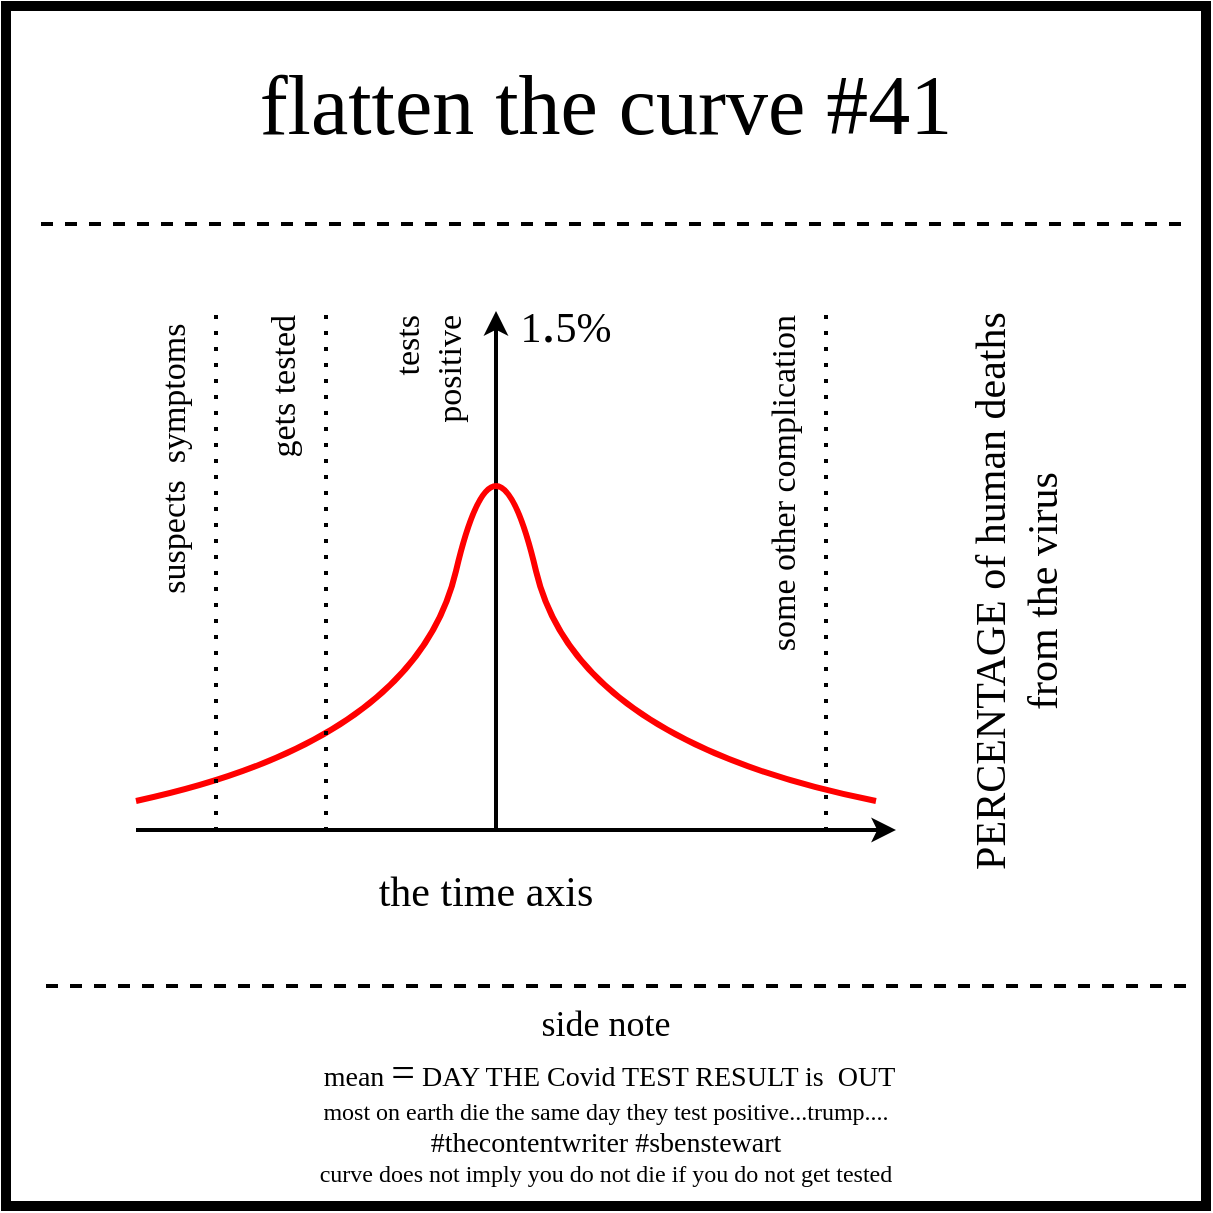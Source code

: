 <mxfile version="13.7.3" type="device"><diagram id="dX7Dphyso45SB9-RoEhv" name="Page-1"><mxGraphModel dx="1865" dy="1757" grid="1" gridSize="10" guides="1" tooltips="1" connect="1" arrows="1" fold="1" page="1" pageScale="1" pageWidth="827" pageHeight="1169" math="0" shadow="0" extFonts="xkcd^proxy?url=http%3A%2F%2Fxkcd.com%2F1350%2Fxkcd-Regular.otf"><root><mxCell id="0"/><mxCell id="1" parent="0"/><mxCell id="nfxZPmU7g6QgWNAvG-ER-2" value="" style="whiteSpace=wrap;html=1;aspect=fixed;strokeWidth=5;fillColor=none;fontFamily=xkcd;FType=w;" parent="1" vertex="1"><mxGeometry x="-430" y="-90" width="600" height="600" as="geometry"/></mxCell><mxCell id="8b6ggLF4gSHIukh4vJdm-18" value="&lt;font&gt;&lt;font style=&quot;font-size: 42px&quot;&gt;flatten the curve #41&lt;/font&gt;&lt;br&gt;&lt;/font&gt;" style="text;html=1;strokeColor=none;fillColor=none;align=center;verticalAlign=middle;whiteSpace=wrap;rounded=0;fontFamily=xkcd;FType=w;" parent="1" vertex="1"><mxGeometry x="-415" y="-50" width="570" height="20" as="geometry"/></mxCell><mxCell id="8b6ggLF4gSHIukh4vJdm-30" value="" style="endArrow=none;dashed=1;html=1;strokeWidth=2;fontFamily=xkcd;FType=w;" parent="1" edge="1"><mxGeometry width="50" height="50" relative="1" as="geometry"><mxPoint x="157.5" y="19" as="sourcePoint"/><mxPoint x="-417.5" y="19" as="targetPoint"/></mxGeometry></mxCell><mxCell id="k-dpR7HA_-HZ3Fbqk2lw-16" value="" style="endArrow=none;dashed=1;html=1;strokeWidth=2;fontFamily=xkcd;FType=w;" parent="1" edge="1"><mxGeometry width="50" height="50" relative="1" as="geometry"><mxPoint x="160" y="400" as="sourcePoint"/><mxPoint x="-415" y="400" as="targetPoint"/></mxGeometry></mxCell><mxCell id="k-dpR7HA_-HZ3Fbqk2lw-17" value="&lt;font&gt;&lt;span style=&quot;font-size: 18px&quot;&gt;side note&lt;/span&gt;&lt;br&gt;&lt;span style=&quot;font-size: 14px&quot;&gt;&amp;nbsp;mean &lt;/span&gt;&lt;font style=&quot;font-size: 21px&quot;&gt;=&lt;/font&gt;&lt;span style=&quot;font-size: 14px&quot;&gt; DAY THE Covid TEST RESULT is&amp;nbsp; OUT&lt;br&gt;&lt;/span&gt;most on earth die the same day they test positive...trump....&lt;br&gt;&lt;span style=&quot;font-size: 14px&quot;&gt;#thecontentwriter #sbenstewart&lt;br&gt;&lt;/span&gt;curve does not imply you do not die if you do not get tested&lt;br&gt;&lt;/font&gt;" style="text;html=1;strokeColor=none;fillColor=none;align=center;verticalAlign=middle;whiteSpace=wrap;rounded=0;fontFamily=xkcd;FType=w;" parent="1" vertex="1"><mxGeometry x="-430" y="400" width="600" height="110" as="geometry"/></mxCell><mxCell id="BWVm2EqlRCs3qZR_JrUG-1" value="" style="endArrow=classic;html=1;strokeWidth=2;startArrow=none;startFill=0;" parent="1" edge="1"><mxGeometry width="50" height="50" relative="1" as="geometry"><mxPoint x="-185" y="322.5" as="sourcePoint"/><mxPoint x="-185" y="62.5" as="targetPoint"/></mxGeometry></mxCell><mxCell id="BWVm2EqlRCs3qZR_JrUG-2" value="" style="endArrow=classic;html=1;strokeWidth=2;startArrow=none;startFill=0;" parent="1" edge="1"><mxGeometry width="50" height="50" relative="1" as="geometry"><mxPoint x="-365" y="322" as="sourcePoint"/><mxPoint x="15" y="322" as="targetPoint"/></mxGeometry></mxCell><mxCell id="BWVm2EqlRCs3qZR_JrUG-12" value="&lt;font&gt;&lt;font style=&quot;font-size: 21px&quot;&gt;the time axis&lt;/font&gt;&lt;br&gt;&lt;/font&gt;" style="text;html=1;strokeColor=none;fillColor=none;align=center;verticalAlign=middle;whiteSpace=wrap;rounded=0;fontFamily=xkcd;FType=w;" parent="1" vertex="1"><mxGeometry x="-385" y="347.5" width="390" height="10" as="geometry"/></mxCell><mxCell id="BWVm2EqlRCs3qZR_JrUG-13" value="&lt;div&gt;&lt;font style=&quot;font-size: 21px&quot;&gt;PERCENTAGE of human deaths&lt;/font&gt;&lt;/div&gt;&lt;div&gt;&lt;font style=&quot;font-size: 21px&quot;&gt;from the virus&lt;/font&gt;&lt;/div&gt;" style="text;html=1;strokeColor=none;fillColor=none;align=center;verticalAlign=middle;whiteSpace=wrap;rounded=0;fontFamily=xkcd;FType=w;rotation=-90;" parent="1" vertex="1"><mxGeometry x="-85" y="197.5" width="320" height="10" as="geometry"/></mxCell><mxCell id="_XvC_EGdBgzLjC-OtRQP-1" value="&lt;font&gt;&lt;span style=&quot;font-size: 21px&quot;&gt;1&lt;/span&gt;&lt;font style=&quot;font-size: 28px&quot;&gt;.&lt;/font&gt;&lt;span style=&quot;font-size: 21px&quot;&gt;5%&lt;/span&gt;&lt;br&gt;&lt;/font&gt;" style="text;html=1;strokeColor=none;fillColor=none;align=center;verticalAlign=middle;whiteSpace=wrap;rounded=0;fontFamily=xkcd;FType=w;" parent="1" vertex="1"><mxGeometry x="-185" y="62.5" width="70" height="10" as="geometry"/></mxCell><mxCell id="_XvC_EGdBgzLjC-OtRQP-4" value="" style="curved=1;endArrow=none;html=1;strokeWidth=3;endFill=0;strokeColor=#FF0000;" parent="1" edge="1"><mxGeometry width="50" height="50" relative="1" as="geometry"><mxPoint x="-365" y="307.5" as="sourcePoint"/><mxPoint x="5" y="307.5" as="targetPoint"/><Array as="points"><mxPoint x="-225" y="277.5"/><mxPoint x="-185" y="107.5"/><mxPoint x="-145" y="277.5"/></Array></mxGeometry></mxCell><mxCell id="fIl3wSVvBXVRfn2QPiXU-1" value="" style="endArrow=none;dashed=1;html=1;dashPattern=1 3;strokeWidth=2;" edge="1" parent="1"><mxGeometry width="50" height="50" relative="1" as="geometry"><mxPoint x="-325" y="322.5" as="sourcePoint"/><mxPoint x="-325" y="62.5" as="targetPoint"/></mxGeometry></mxCell><mxCell id="fIl3wSVvBXVRfn2QPiXU-3" value="&lt;div&gt;&lt;font style=&quot;font-size: 17px&quot;&gt;suspects&amp;nbsp; symptoms&amp;nbsp;&lt;/font&gt;&lt;/div&gt;" style="text;html=1;strokeColor=none;fillColor=none;align=right;verticalAlign=middle;whiteSpace=wrap;rounded=0;fontFamily=xkcd;FType=w;rotation=-90;" vertex="1" parent="1"><mxGeometry x="-471" y="182.5" width="250" height="10" as="geometry"/></mxCell><mxCell id="fIl3wSVvBXVRfn2QPiXU-6" value="" style="endArrow=none;dashed=1;html=1;dashPattern=1 3;strokeWidth=2;" edge="1" parent="1"><mxGeometry width="50" height="50" relative="1" as="geometry"><mxPoint x="-270" y="322.5" as="sourcePoint"/><mxPoint x="-270" y="62.5" as="targetPoint"/></mxGeometry></mxCell><mxCell id="fIl3wSVvBXVRfn2QPiXU-7" value="&lt;div&gt;&lt;font style=&quot;font-size: 17px&quot;&gt;gets tested&lt;/font&gt;&lt;/div&gt;" style="text;html=1;strokeColor=none;fillColor=none;align=right;verticalAlign=middle;whiteSpace=wrap;rounded=0;fontFamily=xkcd;FType=w;rotation=-90;" vertex="1" parent="1"><mxGeometry x="-416" y="182.5" width="250" height="10" as="geometry"/></mxCell><mxCell id="fIl3wSVvBXVRfn2QPiXU-8" value="&lt;div&gt;&lt;font style=&quot;font-size: 17px&quot;&gt;tests&lt;/font&gt;&lt;/div&gt;&lt;div&gt;&lt;font style=&quot;font-size: 17px&quot;&gt;positive&lt;/font&gt;&lt;/div&gt;" style="text;html=1;strokeColor=none;fillColor=none;align=right;verticalAlign=middle;whiteSpace=wrap;rounded=0;fontFamily=xkcd;FType=w;rotation=-90;" vertex="1" parent="1"><mxGeometry x="-344" y="182.5" width="250" height="10" as="geometry"/></mxCell><mxCell id="fIl3wSVvBXVRfn2QPiXU-9" value="" style="endArrow=none;dashed=1;html=1;dashPattern=1 3;strokeWidth=2;" edge="1" parent="1"><mxGeometry width="50" height="50" relative="1" as="geometry"><mxPoint x="-20" y="322.5" as="sourcePoint"/><mxPoint x="-20" y="62.5" as="targetPoint"/></mxGeometry></mxCell><mxCell id="fIl3wSVvBXVRfn2QPiXU-10" value="&lt;div&gt;&lt;font style=&quot;font-size: 17px&quot;&gt;some other complication&lt;/font&gt;&lt;/div&gt;" style="text;html=1;strokeColor=none;fillColor=none;align=right;verticalAlign=middle;whiteSpace=wrap;rounded=0;fontFamily=xkcd;FType=w;rotation=-90;" vertex="1" parent="1"><mxGeometry x="-166" y="182.5" width="250" height="10" as="geometry"/></mxCell></root></mxGraphModel></diagram></mxfile>